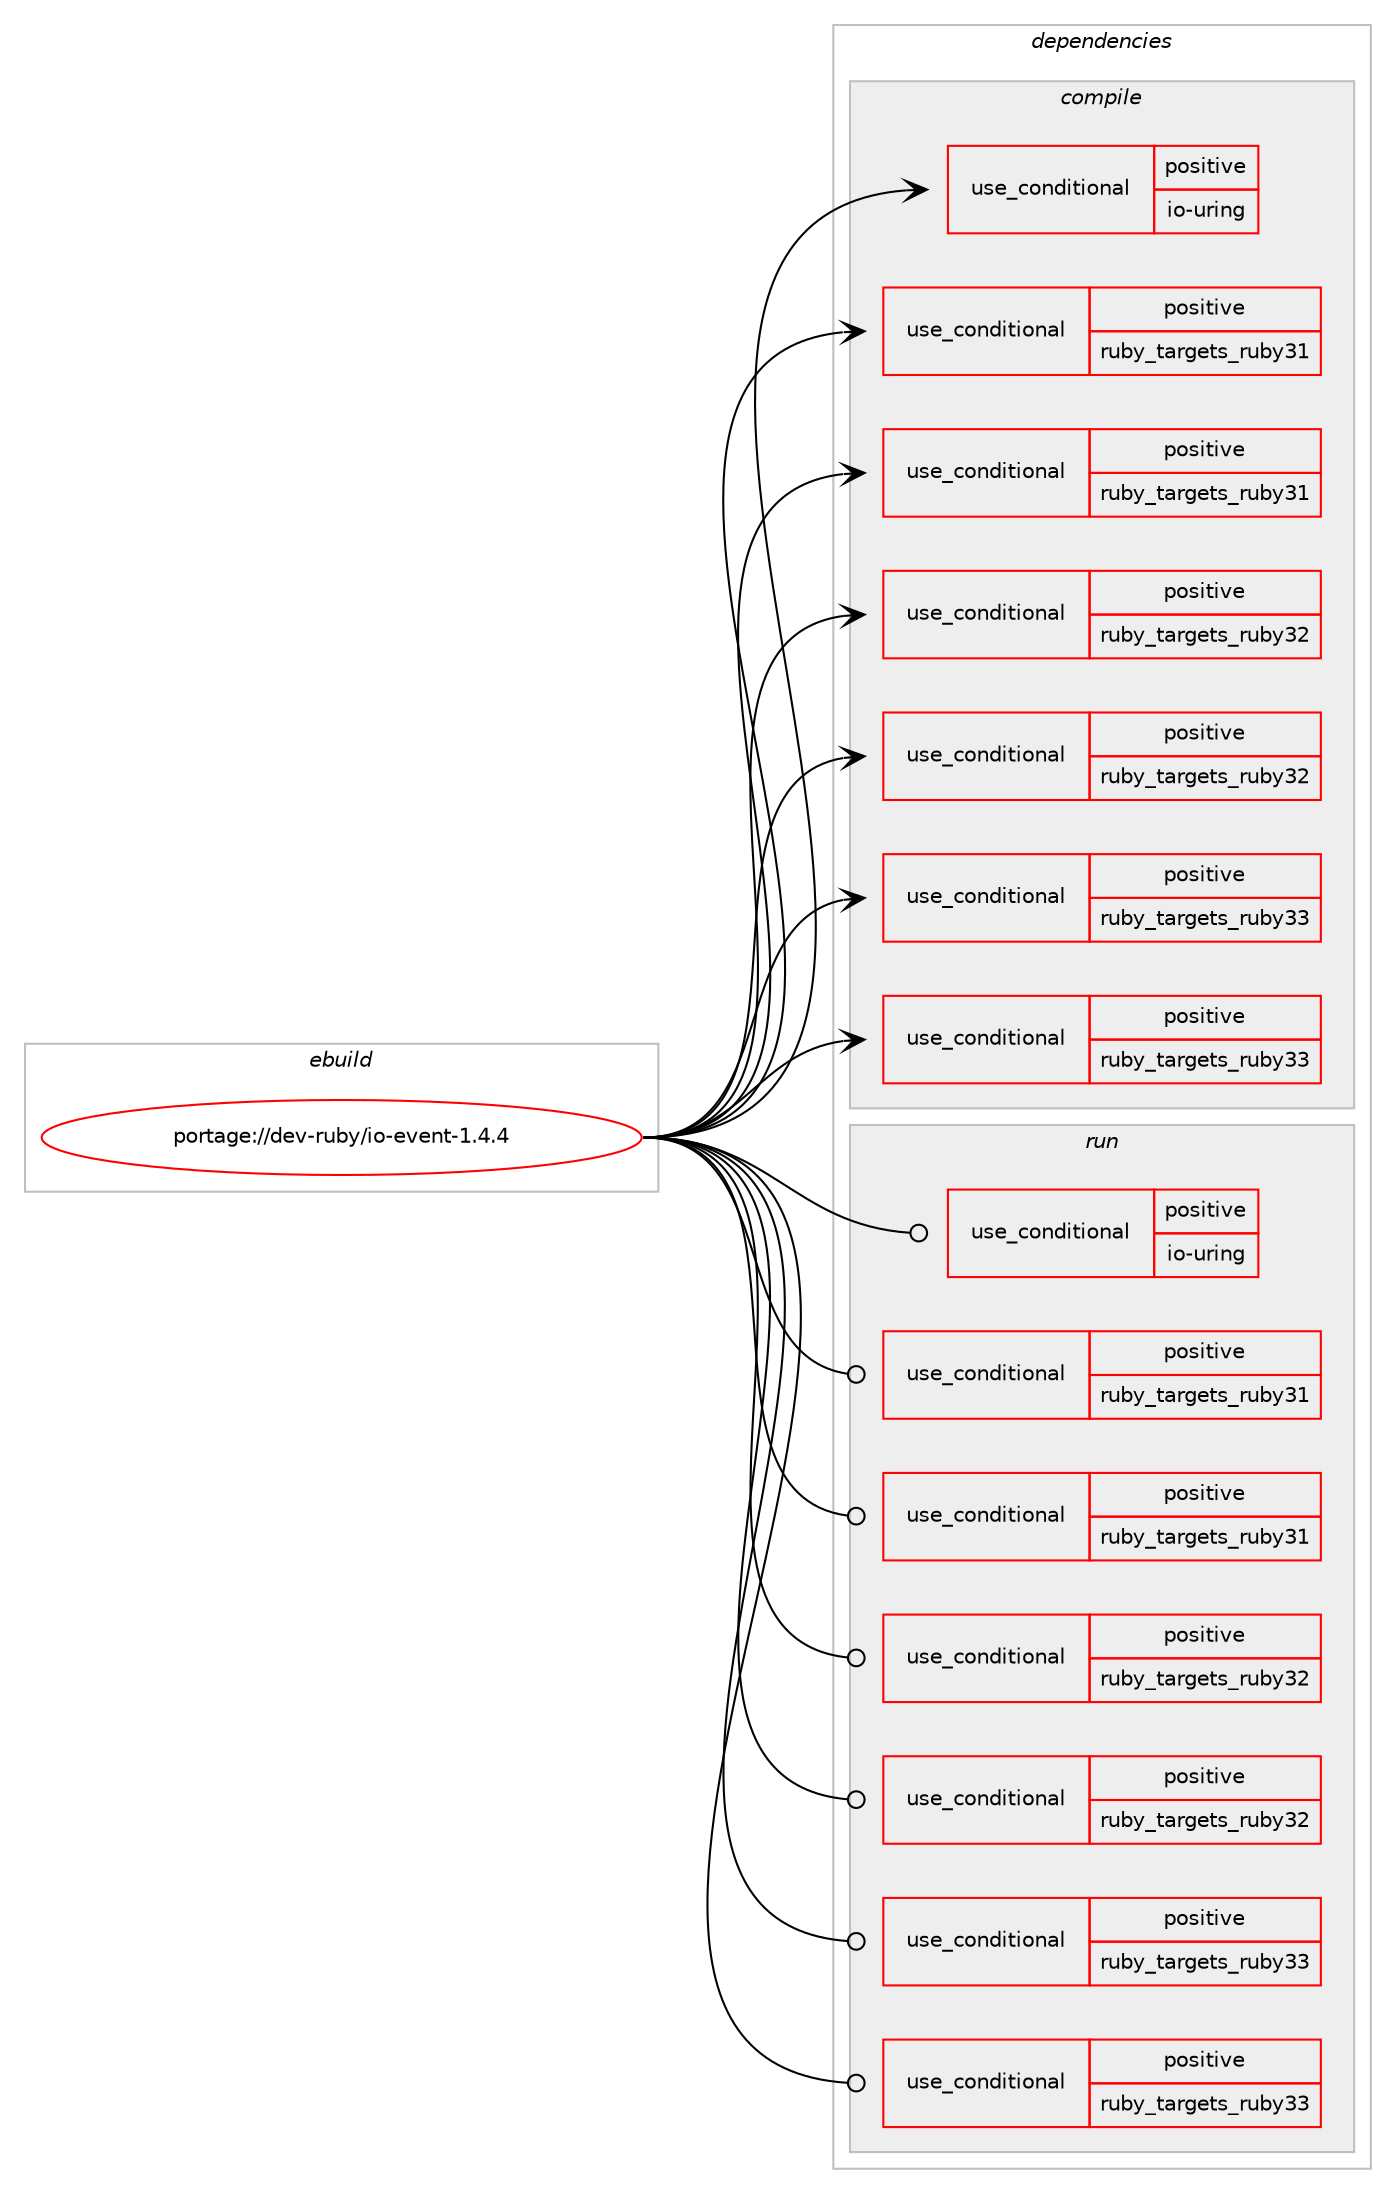 digraph prolog {

# *************
# Graph options
# *************

newrank=true;
concentrate=true;
compound=true;
graph [rankdir=LR,fontname=Helvetica,fontsize=10,ranksep=1.5];#, ranksep=2.5, nodesep=0.2];
edge  [arrowhead=vee];
node  [fontname=Helvetica,fontsize=10];

# **********
# The ebuild
# **********

subgraph cluster_leftcol {
color=gray;
rank=same;
label=<<i>ebuild</i>>;
id [label="portage://dev-ruby/io-event-1.4.4", color=red, width=4, href="../dev-ruby/io-event-1.4.4.svg"];
}

# ****************
# The dependencies
# ****************

subgraph cluster_midcol {
color=gray;
label=<<i>dependencies</i>>;
subgraph cluster_compile {
fillcolor="#eeeeee";
style=filled;
label=<<i>compile</i>>;
subgraph cond48003 {
dependency95450 [label=<<TABLE BORDER="0" CELLBORDER="1" CELLSPACING="0" CELLPADDING="4"><TR><TD ROWSPAN="3" CELLPADDING="10">use_conditional</TD></TR><TR><TD>positive</TD></TR><TR><TD>io-uring</TD></TR></TABLE>>, shape=none, color=red];
# *** BEGIN UNKNOWN DEPENDENCY TYPE (TODO) ***
# dependency95450 -> package_dependency(portage://dev-ruby/io-event-1.4.4,install,no,sys-libs,liburing,none,[,,],any_same_slot,[])
# *** END UNKNOWN DEPENDENCY TYPE (TODO) ***

}
id:e -> dependency95450:w [weight=20,style="solid",arrowhead="vee"];
subgraph cond48004 {
dependency95451 [label=<<TABLE BORDER="0" CELLBORDER="1" CELLSPACING="0" CELLPADDING="4"><TR><TD ROWSPAN="3" CELLPADDING="10">use_conditional</TD></TR><TR><TD>positive</TD></TR><TR><TD>ruby_targets_ruby31</TD></TR></TABLE>>, shape=none, color=red];
# *** BEGIN UNKNOWN DEPENDENCY TYPE (TODO) ***
# dependency95451 -> package_dependency(portage://dev-ruby/io-event-1.4.4,install,no,dev-lang,ruby,none,[,,],[slot(3.1)],[])
# *** END UNKNOWN DEPENDENCY TYPE (TODO) ***

}
id:e -> dependency95451:w [weight=20,style="solid",arrowhead="vee"];
subgraph cond48005 {
dependency95452 [label=<<TABLE BORDER="0" CELLBORDER="1" CELLSPACING="0" CELLPADDING="4"><TR><TD ROWSPAN="3" CELLPADDING="10">use_conditional</TD></TR><TR><TD>positive</TD></TR><TR><TD>ruby_targets_ruby31</TD></TR></TABLE>>, shape=none, color=red];
# *** BEGIN UNKNOWN DEPENDENCY TYPE (TODO) ***
# dependency95452 -> package_dependency(portage://dev-ruby/io-event-1.4.4,install,no,virtual,rubygems,none,[,,],[],[use(enable(ruby_targets_ruby31),negative)])
# *** END UNKNOWN DEPENDENCY TYPE (TODO) ***

}
id:e -> dependency95452:w [weight=20,style="solid",arrowhead="vee"];
subgraph cond48006 {
dependency95453 [label=<<TABLE BORDER="0" CELLBORDER="1" CELLSPACING="0" CELLPADDING="4"><TR><TD ROWSPAN="3" CELLPADDING="10">use_conditional</TD></TR><TR><TD>positive</TD></TR><TR><TD>ruby_targets_ruby32</TD></TR></TABLE>>, shape=none, color=red];
# *** BEGIN UNKNOWN DEPENDENCY TYPE (TODO) ***
# dependency95453 -> package_dependency(portage://dev-ruby/io-event-1.4.4,install,no,dev-lang,ruby,none,[,,],[slot(3.2)],[])
# *** END UNKNOWN DEPENDENCY TYPE (TODO) ***

}
id:e -> dependency95453:w [weight=20,style="solid",arrowhead="vee"];
subgraph cond48007 {
dependency95454 [label=<<TABLE BORDER="0" CELLBORDER="1" CELLSPACING="0" CELLPADDING="4"><TR><TD ROWSPAN="3" CELLPADDING="10">use_conditional</TD></TR><TR><TD>positive</TD></TR><TR><TD>ruby_targets_ruby32</TD></TR></TABLE>>, shape=none, color=red];
# *** BEGIN UNKNOWN DEPENDENCY TYPE (TODO) ***
# dependency95454 -> package_dependency(portage://dev-ruby/io-event-1.4.4,install,no,virtual,rubygems,none,[,,],[],[use(enable(ruby_targets_ruby32),negative)])
# *** END UNKNOWN DEPENDENCY TYPE (TODO) ***

}
id:e -> dependency95454:w [weight=20,style="solid",arrowhead="vee"];
subgraph cond48008 {
dependency95455 [label=<<TABLE BORDER="0" CELLBORDER="1" CELLSPACING="0" CELLPADDING="4"><TR><TD ROWSPAN="3" CELLPADDING="10">use_conditional</TD></TR><TR><TD>positive</TD></TR><TR><TD>ruby_targets_ruby33</TD></TR></TABLE>>, shape=none, color=red];
# *** BEGIN UNKNOWN DEPENDENCY TYPE (TODO) ***
# dependency95455 -> package_dependency(portage://dev-ruby/io-event-1.4.4,install,no,dev-lang,ruby,none,[,,],[slot(3.3)],[])
# *** END UNKNOWN DEPENDENCY TYPE (TODO) ***

}
id:e -> dependency95455:w [weight=20,style="solid",arrowhead="vee"];
subgraph cond48009 {
dependency95456 [label=<<TABLE BORDER="0" CELLBORDER="1" CELLSPACING="0" CELLPADDING="4"><TR><TD ROWSPAN="3" CELLPADDING="10">use_conditional</TD></TR><TR><TD>positive</TD></TR><TR><TD>ruby_targets_ruby33</TD></TR></TABLE>>, shape=none, color=red];
# *** BEGIN UNKNOWN DEPENDENCY TYPE (TODO) ***
# dependency95456 -> package_dependency(portage://dev-ruby/io-event-1.4.4,install,no,virtual,rubygems,none,[,,],[],[use(enable(ruby_targets_ruby33),negative)])
# *** END UNKNOWN DEPENDENCY TYPE (TODO) ***

}
id:e -> dependency95456:w [weight=20,style="solid",arrowhead="vee"];
}
subgraph cluster_compileandrun {
fillcolor="#eeeeee";
style=filled;
label=<<i>compile and run</i>>;
}
subgraph cluster_run {
fillcolor="#eeeeee";
style=filled;
label=<<i>run</i>>;
subgraph cond48010 {
dependency95457 [label=<<TABLE BORDER="0" CELLBORDER="1" CELLSPACING="0" CELLPADDING="4"><TR><TD ROWSPAN="3" CELLPADDING="10">use_conditional</TD></TR><TR><TD>positive</TD></TR><TR><TD>io-uring</TD></TR></TABLE>>, shape=none, color=red];
# *** BEGIN UNKNOWN DEPENDENCY TYPE (TODO) ***
# dependency95457 -> package_dependency(portage://dev-ruby/io-event-1.4.4,run,no,sys-libs,liburing,none,[,,],any_same_slot,[])
# *** END UNKNOWN DEPENDENCY TYPE (TODO) ***

}
id:e -> dependency95457:w [weight=20,style="solid",arrowhead="odot"];
subgraph cond48011 {
dependency95458 [label=<<TABLE BORDER="0" CELLBORDER="1" CELLSPACING="0" CELLPADDING="4"><TR><TD ROWSPAN="3" CELLPADDING="10">use_conditional</TD></TR><TR><TD>positive</TD></TR><TR><TD>ruby_targets_ruby31</TD></TR></TABLE>>, shape=none, color=red];
# *** BEGIN UNKNOWN DEPENDENCY TYPE (TODO) ***
# dependency95458 -> package_dependency(portage://dev-ruby/io-event-1.4.4,run,no,dev-lang,ruby,none,[,,],[slot(3.1)],[])
# *** END UNKNOWN DEPENDENCY TYPE (TODO) ***

}
id:e -> dependency95458:w [weight=20,style="solid",arrowhead="odot"];
subgraph cond48012 {
dependency95459 [label=<<TABLE BORDER="0" CELLBORDER="1" CELLSPACING="0" CELLPADDING="4"><TR><TD ROWSPAN="3" CELLPADDING="10">use_conditional</TD></TR><TR><TD>positive</TD></TR><TR><TD>ruby_targets_ruby31</TD></TR></TABLE>>, shape=none, color=red];
# *** BEGIN UNKNOWN DEPENDENCY TYPE (TODO) ***
# dependency95459 -> package_dependency(portage://dev-ruby/io-event-1.4.4,run,no,virtual,rubygems,none,[,,],[],[use(enable(ruby_targets_ruby31),negative)])
# *** END UNKNOWN DEPENDENCY TYPE (TODO) ***

}
id:e -> dependency95459:w [weight=20,style="solid",arrowhead="odot"];
subgraph cond48013 {
dependency95460 [label=<<TABLE BORDER="0" CELLBORDER="1" CELLSPACING="0" CELLPADDING="4"><TR><TD ROWSPAN="3" CELLPADDING="10">use_conditional</TD></TR><TR><TD>positive</TD></TR><TR><TD>ruby_targets_ruby32</TD></TR></TABLE>>, shape=none, color=red];
# *** BEGIN UNKNOWN DEPENDENCY TYPE (TODO) ***
# dependency95460 -> package_dependency(portage://dev-ruby/io-event-1.4.4,run,no,dev-lang,ruby,none,[,,],[slot(3.2)],[])
# *** END UNKNOWN DEPENDENCY TYPE (TODO) ***

}
id:e -> dependency95460:w [weight=20,style="solid",arrowhead="odot"];
subgraph cond48014 {
dependency95461 [label=<<TABLE BORDER="0" CELLBORDER="1" CELLSPACING="0" CELLPADDING="4"><TR><TD ROWSPAN="3" CELLPADDING="10">use_conditional</TD></TR><TR><TD>positive</TD></TR><TR><TD>ruby_targets_ruby32</TD></TR></TABLE>>, shape=none, color=red];
# *** BEGIN UNKNOWN DEPENDENCY TYPE (TODO) ***
# dependency95461 -> package_dependency(portage://dev-ruby/io-event-1.4.4,run,no,virtual,rubygems,none,[,,],[],[use(enable(ruby_targets_ruby32),negative)])
# *** END UNKNOWN DEPENDENCY TYPE (TODO) ***

}
id:e -> dependency95461:w [weight=20,style="solid",arrowhead="odot"];
subgraph cond48015 {
dependency95462 [label=<<TABLE BORDER="0" CELLBORDER="1" CELLSPACING="0" CELLPADDING="4"><TR><TD ROWSPAN="3" CELLPADDING="10">use_conditional</TD></TR><TR><TD>positive</TD></TR><TR><TD>ruby_targets_ruby33</TD></TR></TABLE>>, shape=none, color=red];
# *** BEGIN UNKNOWN DEPENDENCY TYPE (TODO) ***
# dependency95462 -> package_dependency(portage://dev-ruby/io-event-1.4.4,run,no,dev-lang,ruby,none,[,,],[slot(3.3)],[])
# *** END UNKNOWN DEPENDENCY TYPE (TODO) ***

}
id:e -> dependency95462:w [weight=20,style="solid",arrowhead="odot"];
subgraph cond48016 {
dependency95463 [label=<<TABLE BORDER="0" CELLBORDER="1" CELLSPACING="0" CELLPADDING="4"><TR><TD ROWSPAN="3" CELLPADDING="10">use_conditional</TD></TR><TR><TD>positive</TD></TR><TR><TD>ruby_targets_ruby33</TD></TR></TABLE>>, shape=none, color=red];
# *** BEGIN UNKNOWN DEPENDENCY TYPE (TODO) ***
# dependency95463 -> package_dependency(portage://dev-ruby/io-event-1.4.4,run,no,virtual,rubygems,none,[,,],[],[use(enable(ruby_targets_ruby33),negative)])
# *** END UNKNOWN DEPENDENCY TYPE (TODO) ***

}
id:e -> dependency95463:w [weight=20,style="solid",arrowhead="odot"];
}
}

# **************
# The candidates
# **************

subgraph cluster_choices {
rank=same;
color=gray;
label=<<i>candidates</i>>;

}

}
